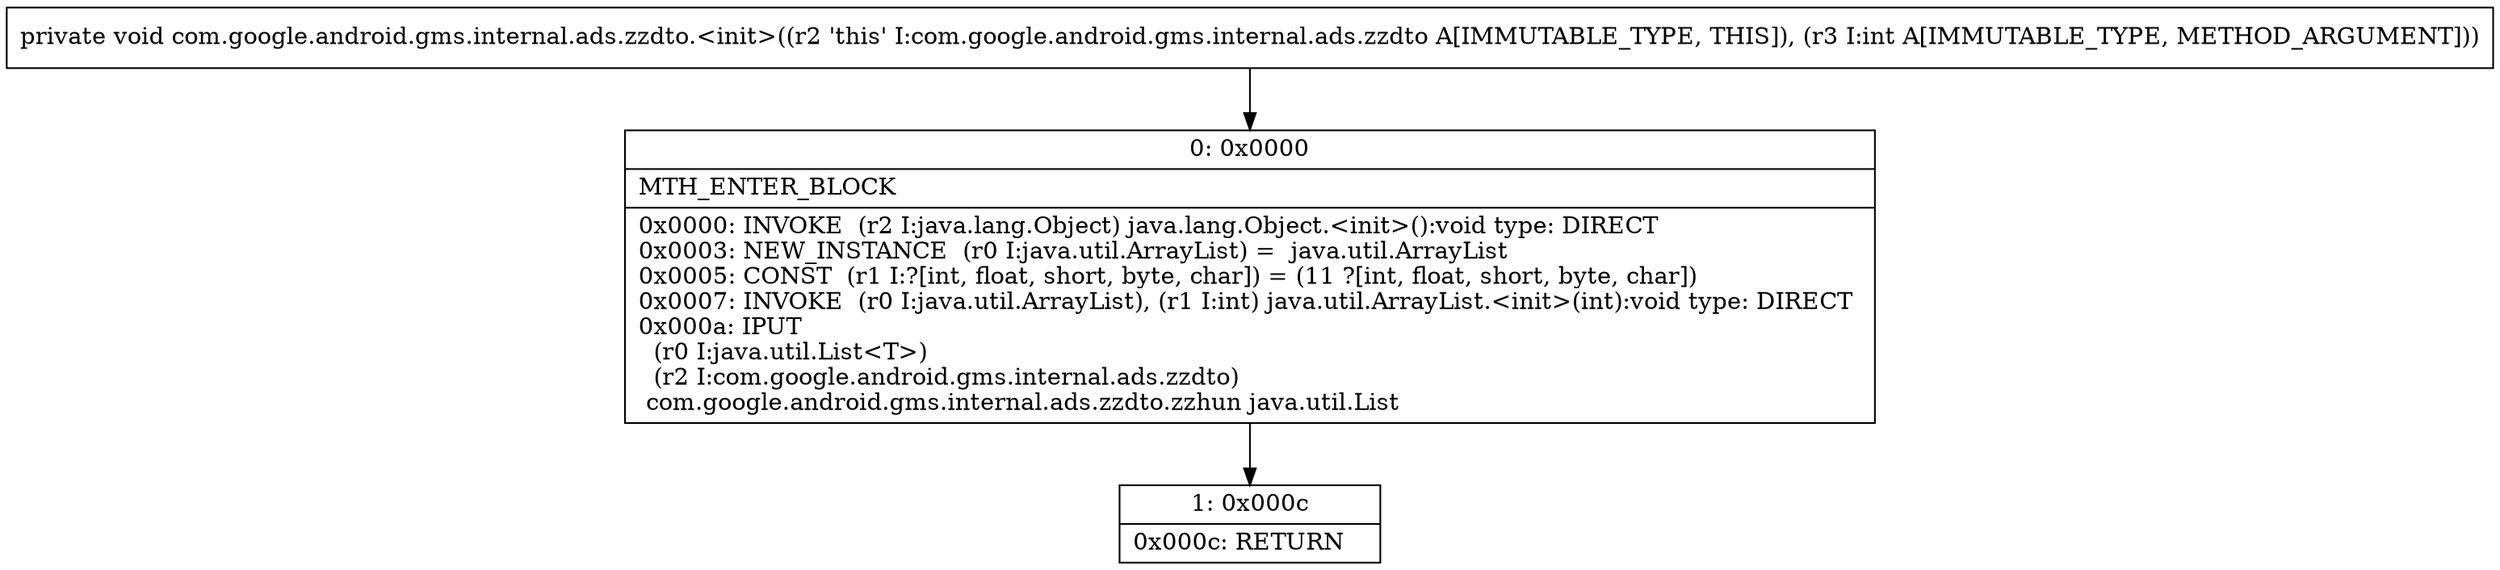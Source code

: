 digraph "CFG forcom.google.android.gms.internal.ads.zzdto.\<init\>(I)V" {
Node_0 [shape=record,label="{0\:\ 0x0000|MTH_ENTER_BLOCK\l|0x0000: INVOKE  (r2 I:java.lang.Object) java.lang.Object.\<init\>():void type: DIRECT \l0x0003: NEW_INSTANCE  (r0 I:java.util.ArrayList) =  java.util.ArrayList \l0x0005: CONST  (r1 I:?[int, float, short, byte, char]) = (11 ?[int, float, short, byte, char]) \l0x0007: INVOKE  (r0 I:java.util.ArrayList), (r1 I:int) java.util.ArrayList.\<init\>(int):void type: DIRECT \l0x000a: IPUT  \l  (r0 I:java.util.List\<T\>)\l  (r2 I:com.google.android.gms.internal.ads.zzdto)\l com.google.android.gms.internal.ads.zzdto.zzhun java.util.List \l}"];
Node_1 [shape=record,label="{1\:\ 0x000c|0x000c: RETURN   \l}"];
MethodNode[shape=record,label="{private void com.google.android.gms.internal.ads.zzdto.\<init\>((r2 'this' I:com.google.android.gms.internal.ads.zzdto A[IMMUTABLE_TYPE, THIS]), (r3 I:int A[IMMUTABLE_TYPE, METHOD_ARGUMENT])) }"];
MethodNode -> Node_0;
Node_0 -> Node_1;
}

